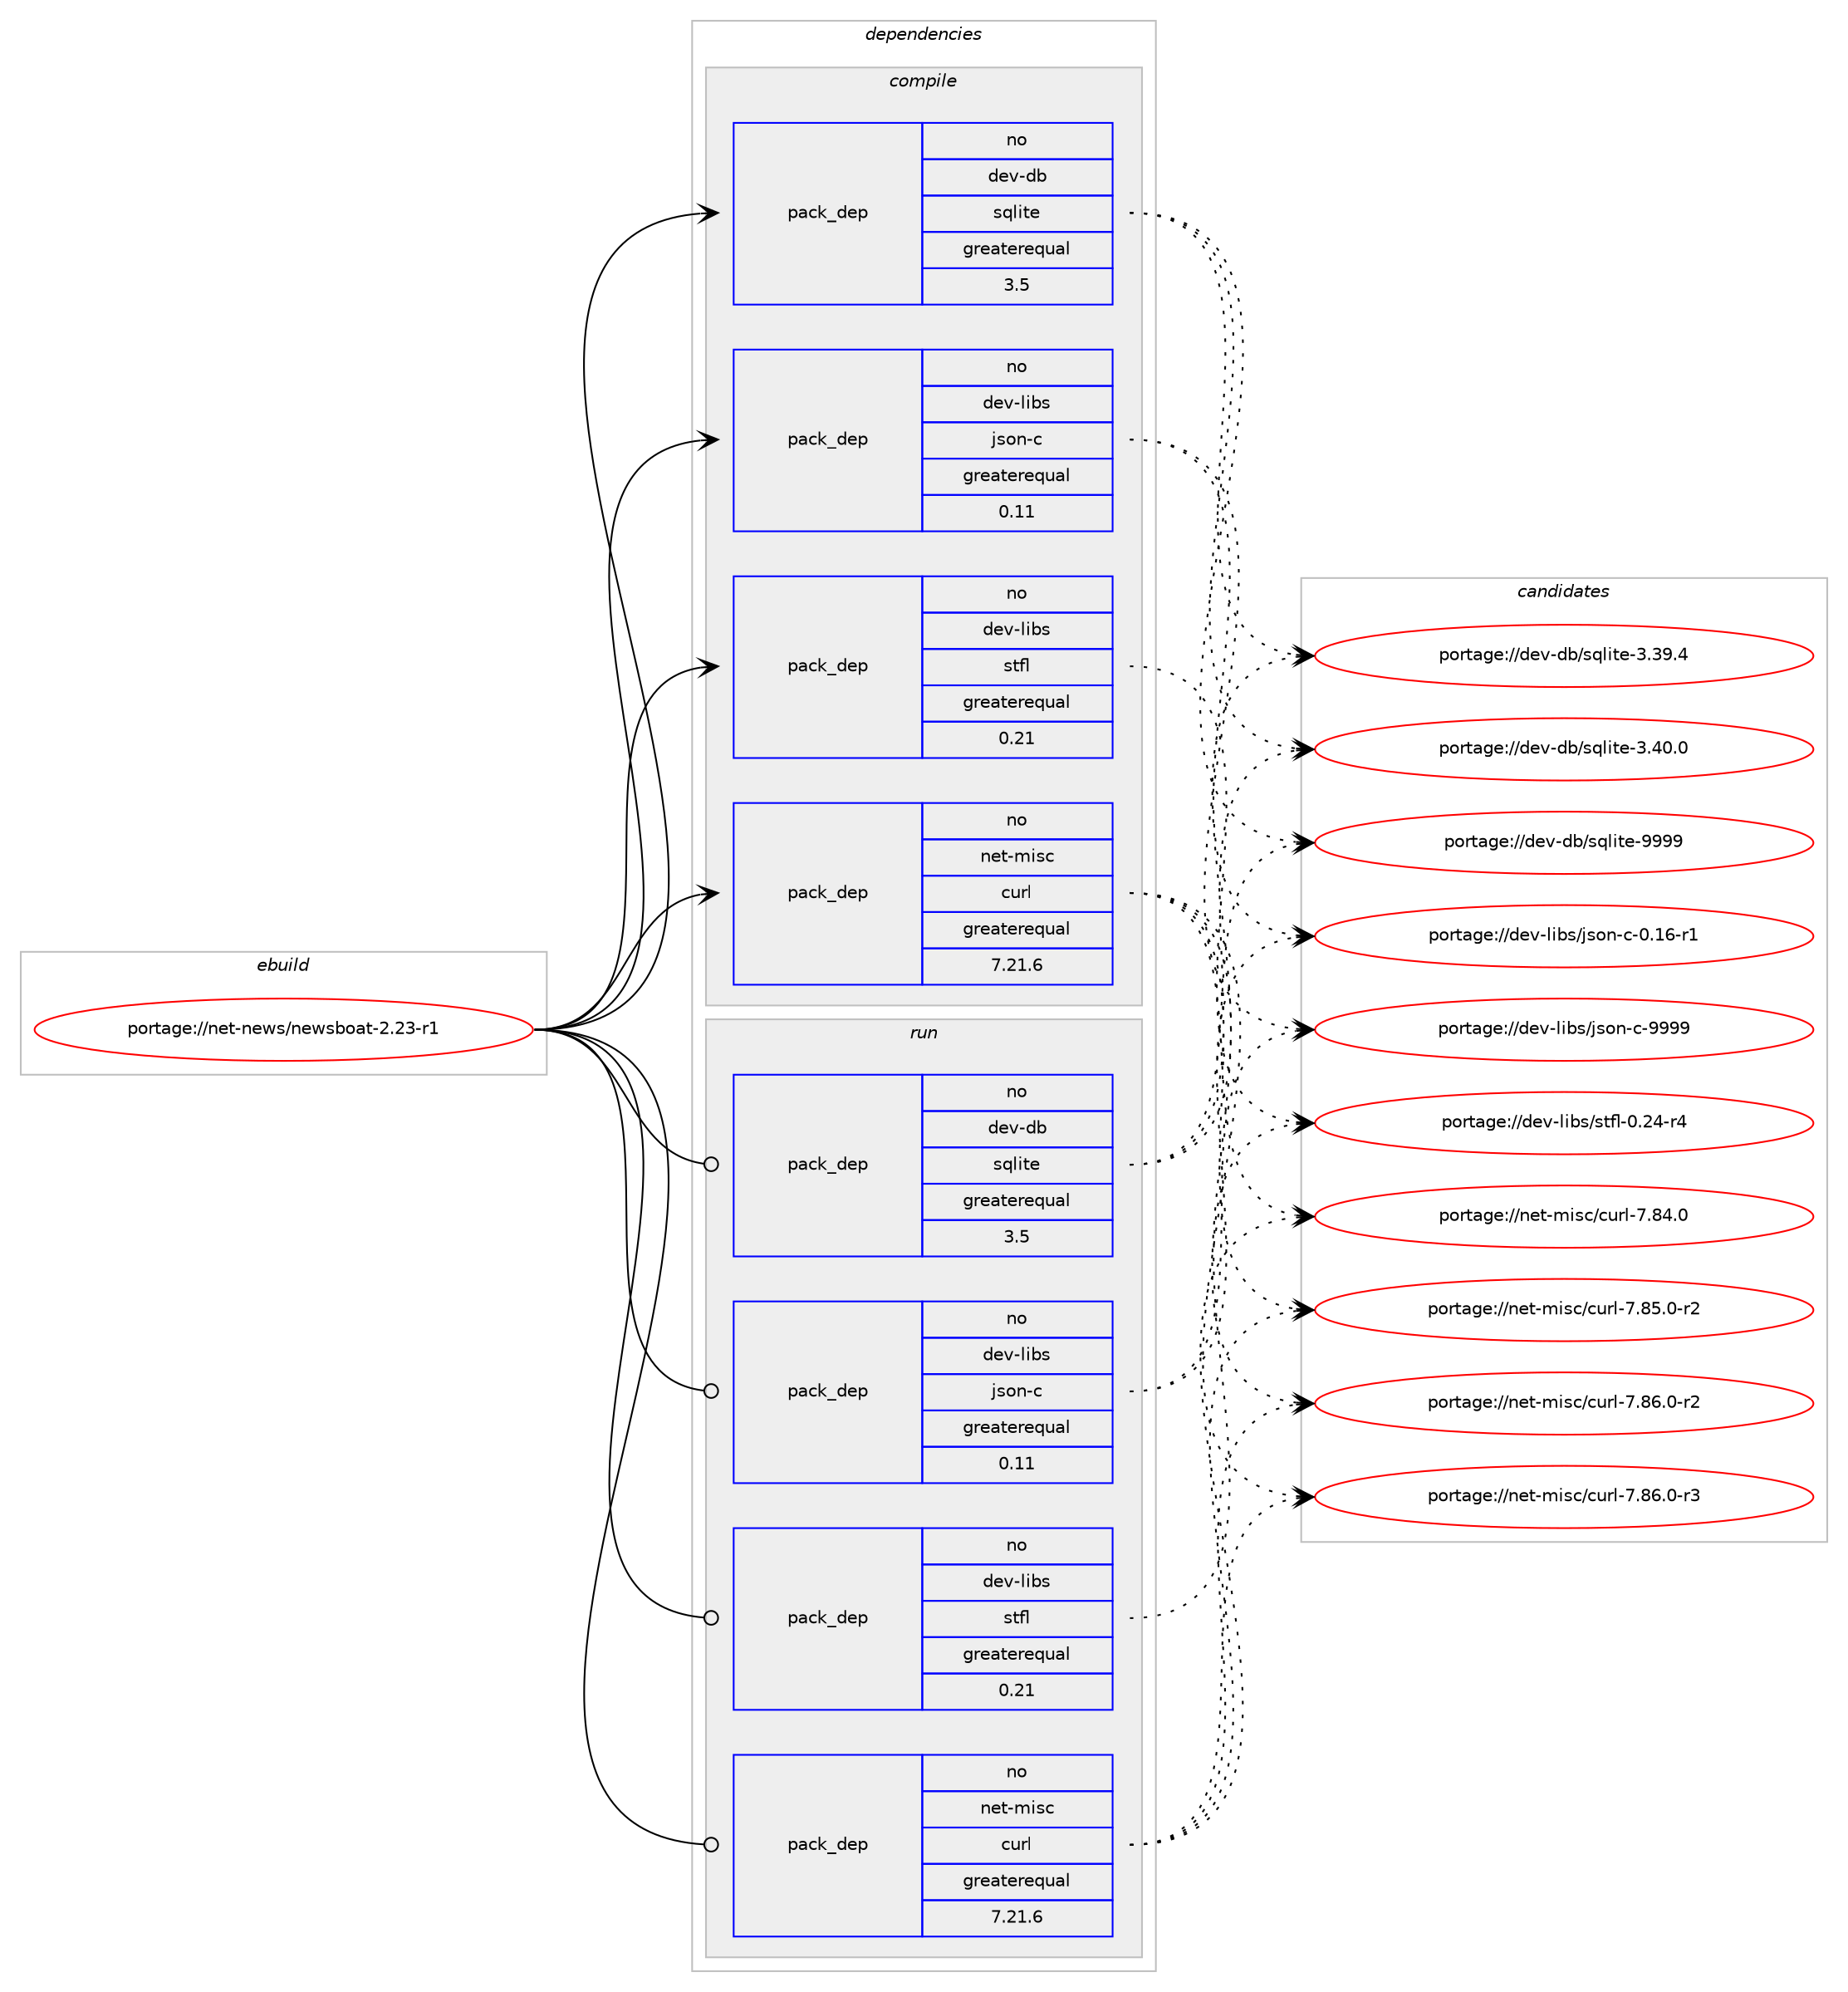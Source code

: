 digraph prolog {

# *************
# Graph options
# *************

newrank=true;
concentrate=true;
compound=true;
graph [rankdir=LR,fontname=Helvetica,fontsize=10,ranksep=1.5];#, ranksep=2.5, nodesep=0.2];
edge  [arrowhead=vee];
node  [fontname=Helvetica,fontsize=10];

# **********
# The ebuild
# **********

subgraph cluster_leftcol {
color=gray;
label=<<i>ebuild</i>>;
id [label="portage://net-news/newsboat-2.23-r1", color=red, width=4, href="../net-news/newsboat-2.23-r1.svg"];
}

# ****************
# The dependencies
# ****************

subgraph cluster_midcol {
color=gray;
label=<<i>dependencies</i>>;
subgraph cluster_compile {
fillcolor="#eeeeee";
style=filled;
label=<<i>compile</i>>;
subgraph pack108 {
dependency443 [label=<<TABLE BORDER="0" CELLBORDER="1" CELLSPACING="0" CELLPADDING="4" WIDTH="220"><TR><TD ROWSPAN="6" CELLPADDING="30">pack_dep</TD></TR><TR><TD WIDTH="110">no</TD></TR><TR><TD>dev-db</TD></TR><TR><TD>sqlite</TD></TR><TR><TD>greaterequal</TD></TR><TR><TD>3.5</TD></TR></TABLE>>, shape=none, color=blue];
}
id:e -> dependency443:w [weight=20,style="solid",arrowhead="vee"];
subgraph pack109 {
dependency444 [label=<<TABLE BORDER="0" CELLBORDER="1" CELLSPACING="0" CELLPADDING="4" WIDTH="220"><TR><TD ROWSPAN="6" CELLPADDING="30">pack_dep</TD></TR><TR><TD WIDTH="110">no</TD></TR><TR><TD>dev-libs</TD></TR><TR><TD>json-c</TD></TR><TR><TD>greaterequal</TD></TR><TR><TD>0.11</TD></TR></TABLE>>, shape=none, color=blue];
}
id:e -> dependency444:w [weight=20,style="solid",arrowhead="vee"];
# *** BEGIN UNKNOWN DEPENDENCY TYPE (TODO) ***
# id -> package_dependency(portage://net-news/newsboat-2.23-r1,install,no,dev-libs,libxml2,none,[,,],[],[])
# *** END UNKNOWN DEPENDENCY TYPE (TODO) ***

# *** BEGIN UNKNOWN DEPENDENCY TYPE (TODO) ***
# id -> package_dependency(portage://net-news/newsboat-2.23-r1,install,no,dev-libs,openssl,none,[,,],[],[])
# *** END UNKNOWN DEPENDENCY TYPE (TODO) ***

subgraph pack110 {
dependency445 [label=<<TABLE BORDER="0" CELLBORDER="1" CELLSPACING="0" CELLPADDING="4" WIDTH="220"><TR><TD ROWSPAN="6" CELLPADDING="30">pack_dep</TD></TR><TR><TD WIDTH="110">no</TD></TR><TR><TD>dev-libs</TD></TR><TR><TD>stfl</TD></TR><TR><TD>greaterequal</TD></TR><TR><TD>0.21</TD></TR></TABLE>>, shape=none, color=blue];
}
id:e -> dependency445:w [weight=20,style="solid",arrowhead="vee"];
subgraph pack111 {
dependency446 [label=<<TABLE BORDER="0" CELLBORDER="1" CELLSPACING="0" CELLPADDING="4" WIDTH="220"><TR><TD ROWSPAN="6" CELLPADDING="30">pack_dep</TD></TR><TR><TD WIDTH="110">no</TD></TR><TR><TD>net-misc</TD></TR><TR><TD>curl</TD></TR><TR><TD>greaterequal</TD></TR><TR><TD>7.21.6</TD></TR></TABLE>>, shape=none, color=blue];
}
id:e -> dependency446:w [weight=20,style="solid",arrowhead="vee"];
# *** BEGIN UNKNOWN DEPENDENCY TYPE (TODO) ***
# id -> package_dependency(portage://net-news/newsboat-2.23-r1,install,no,sys-devel,gettext,none,[,,],[],[])
# *** END UNKNOWN DEPENDENCY TYPE (TODO) ***

# *** BEGIN UNKNOWN DEPENDENCY TYPE (TODO) ***
# id -> package_dependency(portage://net-news/newsboat-2.23-r1,install,no,sys-libs,ncurses,none,[,,],any_same_slot,[use(enable(unicode),positive)])
# *** END UNKNOWN DEPENDENCY TYPE (TODO) ***

# *** BEGIN UNKNOWN DEPENDENCY TYPE (TODO) ***
# id -> package_dependency(portage://net-news/newsboat-2.23-r1,install,no,sys-libs,zlib,none,[,,],[],[])
# *** END UNKNOWN DEPENDENCY TYPE (TODO) ***

}
subgraph cluster_compileandrun {
fillcolor="#eeeeee";
style=filled;
label=<<i>compile and run</i>>;
}
subgraph cluster_run {
fillcolor="#eeeeee";
style=filled;
label=<<i>run</i>>;
subgraph pack112 {
dependency447 [label=<<TABLE BORDER="0" CELLBORDER="1" CELLSPACING="0" CELLPADDING="4" WIDTH="220"><TR><TD ROWSPAN="6" CELLPADDING="30">pack_dep</TD></TR><TR><TD WIDTH="110">no</TD></TR><TR><TD>dev-db</TD></TR><TR><TD>sqlite</TD></TR><TR><TD>greaterequal</TD></TR><TR><TD>3.5</TD></TR></TABLE>>, shape=none, color=blue];
}
id:e -> dependency447:w [weight=20,style="solid",arrowhead="odot"];
subgraph pack113 {
dependency448 [label=<<TABLE BORDER="0" CELLBORDER="1" CELLSPACING="0" CELLPADDING="4" WIDTH="220"><TR><TD ROWSPAN="6" CELLPADDING="30">pack_dep</TD></TR><TR><TD WIDTH="110">no</TD></TR><TR><TD>dev-libs</TD></TR><TR><TD>json-c</TD></TR><TR><TD>greaterequal</TD></TR><TR><TD>0.11</TD></TR></TABLE>>, shape=none, color=blue];
}
id:e -> dependency448:w [weight=20,style="solid",arrowhead="odot"];
# *** BEGIN UNKNOWN DEPENDENCY TYPE (TODO) ***
# id -> package_dependency(portage://net-news/newsboat-2.23-r1,run,no,dev-libs,libxml2,none,[,,],[],[])
# *** END UNKNOWN DEPENDENCY TYPE (TODO) ***

# *** BEGIN UNKNOWN DEPENDENCY TYPE (TODO) ***
# id -> package_dependency(portage://net-news/newsboat-2.23-r1,run,no,dev-libs,openssl,none,[,,],[],[])
# *** END UNKNOWN DEPENDENCY TYPE (TODO) ***

subgraph pack114 {
dependency449 [label=<<TABLE BORDER="0" CELLBORDER="1" CELLSPACING="0" CELLPADDING="4" WIDTH="220"><TR><TD ROWSPAN="6" CELLPADDING="30">pack_dep</TD></TR><TR><TD WIDTH="110">no</TD></TR><TR><TD>dev-libs</TD></TR><TR><TD>stfl</TD></TR><TR><TD>greaterequal</TD></TR><TR><TD>0.21</TD></TR></TABLE>>, shape=none, color=blue];
}
id:e -> dependency449:w [weight=20,style="solid",arrowhead="odot"];
subgraph pack115 {
dependency450 [label=<<TABLE BORDER="0" CELLBORDER="1" CELLSPACING="0" CELLPADDING="4" WIDTH="220"><TR><TD ROWSPAN="6" CELLPADDING="30">pack_dep</TD></TR><TR><TD WIDTH="110">no</TD></TR><TR><TD>net-misc</TD></TR><TR><TD>curl</TD></TR><TR><TD>greaterequal</TD></TR><TR><TD>7.21.6</TD></TR></TABLE>>, shape=none, color=blue];
}
id:e -> dependency450:w [weight=20,style="solid",arrowhead="odot"];
# *** BEGIN UNKNOWN DEPENDENCY TYPE (TODO) ***
# id -> package_dependency(portage://net-news/newsboat-2.23-r1,run,no,sys-libs,ncurses,none,[,,],any_same_slot,[use(enable(unicode),positive)])
# *** END UNKNOWN DEPENDENCY TYPE (TODO) ***

# *** BEGIN UNKNOWN DEPENDENCY TYPE (TODO) ***
# id -> package_dependency(portage://net-news/newsboat-2.23-r1,run,no,sys-libs,zlib,none,[,,],[],[])
# *** END UNKNOWN DEPENDENCY TYPE (TODO) ***

}
}

# **************
# The candidates
# **************

subgraph cluster_choices {
rank=same;
color=gray;
label=<<i>candidates</i>>;

subgraph choice108 {
color=black;
nodesep=1;
choice10010111845100984711511310810511610145514651574652 [label="portage://dev-db/sqlite-3.39.4", color=red, width=4,href="../dev-db/sqlite-3.39.4.svg"];
choice10010111845100984711511310810511610145514652484648 [label="portage://dev-db/sqlite-3.40.0", color=red, width=4,href="../dev-db/sqlite-3.40.0.svg"];
choice1001011184510098471151131081051161014557575757 [label="portage://dev-db/sqlite-9999", color=red, width=4,href="../dev-db/sqlite-9999.svg"];
dependency443:e -> choice10010111845100984711511310810511610145514651574652:w [style=dotted,weight="100"];
dependency443:e -> choice10010111845100984711511310810511610145514652484648:w [style=dotted,weight="100"];
dependency443:e -> choice1001011184510098471151131081051161014557575757:w [style=dotted,weight="100"];
}
subgraph choice109 {
color=black;
nodesep=1;
choice100101118451081059811547106115111110459945484649544511449 [label="portage://dev-libs/json-c-0.16-r1", color=red, width=4,href="../dev-libs/json-c-0.16-r1.svg"];
choice10010111845108105981154710611511111045994557575757 [label="portage://dev-libs/json-c-9999", color=red, width=4,href="../dev-libs/json-c-9999.svg"];
dependency444:e -> choice100101118451081059811547106115111110459945484649544511449:w [style=dotted,weight="100"];
dependency444:e -> choice10010111845108105981154710611511111045994557575757:w [style=dotted,weight="100"];
}
subgraph choice110 {
color=black;
nodesep=1;
choice10010111845108105981154711511610210845484650524511452 [label="portage://dev-libs/stfl-0.24-r4", color=red, width=4,href="../dev-libs/stfl-0.24-r4.svg"];
dependency445:e -> choice10010111845108105981154711511610210845484650524511452:w [style=dotted,weight="100"];
}
subgraph choice111 {
color=black;
nodesep=1;
choice1101011164510910511599479911711410845554656524648 [label="portage://net-misc/curl-7.84.0", color=red, width=4,href="../net-misc/curl-7.84.0.svg"];
choice11010111645109105115994799117114108455546565346484511450 [label="portage://net-misc/curl-7.85.0-r2", color=red, width=4,href="../net-misc/curl-7.85.0-r2.svg"];
choice11010111645109105115994799117114108455546565446484511450 [label="portage://net-misc/curl-7.86.0-r2", color=red, width=4,href="../net-misc/curl-7.86.0-r2.svg"];
choice11010111645109105115994799117114108455546565446484511451 [label="portage://net-misc/curl-7.86.0-r3", color=red, width=4,href="../net-misc/curl-7.86.0-r3.svg"];
dependency446:e -> choice1101011164510910511599479911711410845554656524648:w [style=dotted,weight="100"];
dependency446:e -> choice11010111645109105115994799117114108455546565346484511450:w [style=dotted,weight="100"];
dependency446:e -> choice11010111645109105115994799117114108455546565446484511450:w [style=dotted,weight="100"];
dependency446:e -> choice11010111645109105115994799117114108455546565446484511451:w [style=dotted,weight="100"];
}
subgraph choice112 {
color=black;
nodesep=1;
choice10010111845100984711511310810511610145514651574652 [label="portage://dev-db/sqlite-3.39.4", color=red, width=4,href="../dev-db/sqlite-3.39.4.svg"];
choice10010111845100984711511310810511610145514652484648 [label="portage://dev-db/sqlite-3.40.0", color=red, width=4,href="../dev-db/sqlite-3.40.0.svg"];
choice1001011184510098471151131081051161014557575757 [label="portage://dev-db/sqlite-9999", color=red, width=4,href="../dev-db/sqlite-9999.svg"];
dependency447:e -> choice10010111845100984711511310810511610145514651574652:w [style=dotted,weight="100"];
dependency447:e -> choice10010111845100984711511310810511610145514652484648:w [style=dotted,weight="100"];
dependency447:e -> choice1001011184510098471151131081051161014557575757:w [style=dotted,weight="100"];
}
subgraph choice113 {
color=black;
nodesep=1;
choice100101118451081059811547106115111110459945484649544511449 [label="portage://dev-libs/json-c-0.16-r1", color=red, width=4,href="../dev-libs/json-c-0.16-r1.svg"];
choice10010111845108105981154710611511111045994557575757 [label="portage://dev-libs/json-c-9999", color=red, width=4,href="../dev-libs/json-c-9999.svg"];
dependency448:e -> choice100101118451081059811547106115111110459945484649544511449:w [style=dotted,weight="100"];
dependency448:e -> choice10010111845108105981154710611511111045994557575757:w [style=dotted,weight="100"];
}
subgraph choice114 {
color=black;
nodesep=1;
choice10010111845108105981154711511610210845484650524511452 [label="portage://dev-libs/stfl-0.24-r4", color=red, width=4,href="../dev-libs/stfl-0.24-r4.svg"];
dependency449:e -> choice10010111845108105981154711511610210845484650524511452:w [style=dotted,weight="100"];
}
subgraph choice115 {
color=black;
nodesep=1;
choice1101011164510910511599479911711410845554656524648 [label="portage://net-misc/curl-7.84.0", color=red, width=4,href="../net-misc/curl-7.84.0.svg"];
choice11010111645109105115994799117114108455546565346484511450 [label="portage://net-misc/curl-7.85.0-r2", color=red, width=4,href="../net-misc/curl-7.85.0-r2.svg"];
choice11010111645109105115994799117114108455546565446484511450 [label="portage://net-misc/curl-7.86.0-r2", color=red, width=4,href="../net-misc/curl-7.86.0-r2.svg"];
choice11010111645109105115994799117114108455546565446484511451 [label="portage://net-misc/curl-7.86.0-r3", color=red, width=4,href="../net-misc/curl-7.86.0-r3.svg"];
dependency450:e -> choice1101011164510910511599479911711410845554656524648:w [style=dotted,weight="100"];
dependency450:e -> choice11010111645109105115994799117114108455546565346484511450:w [style=dotted,weight="100"];
dependency450:e -> choice11010111645109105115994799117114108455546565446484511450:w [style=dotted,weight="100"];
dependency450:e -> choice11010111645109105115994799117114108455546565446484511451:w [style=dotted,weight="100"];
}
}

}
